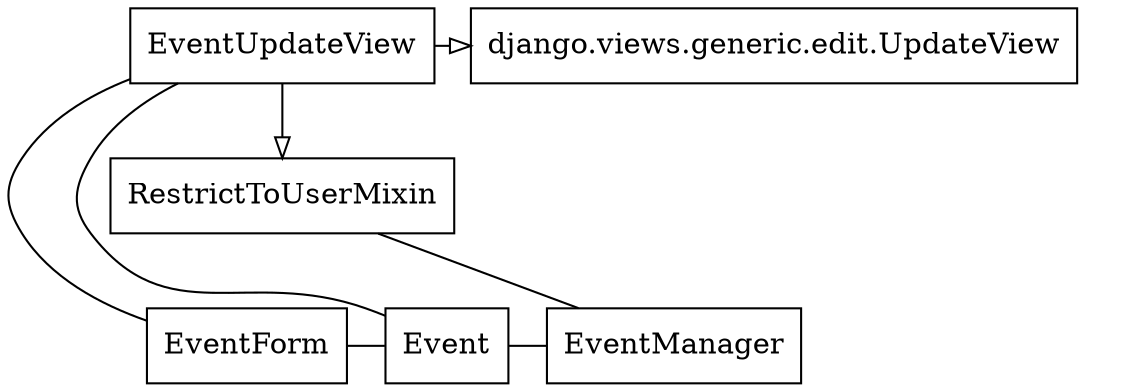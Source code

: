   digraph event_crud {
    node [
      shape="rect",
    ]

    "calingen.models.event.Event" [
      label="Event",
    ];
    "calingen.models.event.EventForm" [
      label="EventForm",
    ];
    "calingen.models.event.EventManager" [
      label="EventManager",
    ]

    "calingen.views.event.EventUpdateView" [
      label="EventUpdateView",
    ];

    "calingen.views.mixins.RestrictToUserMixin" [
      label="RestrictToUserMixin",
    ];

    "django.views.generic.edit.UpdateView";

    node[shape=none, width=0, height=0, label=""];
    hierarchy_1 -> hierarchy_2 -> hierarchy_3 [style="invis"];

    {
      rank="same";
      hierarchy_1;
      "calingen.views.event.EventUpdateView";
      "django.views.generic.edit.UpdateView";
    }
    {
      rank="same";
      hierarchy_2;

    }
    {
      rank="same";
      hierarchy_3;
      "calingen.models.event.EventForm" -> "calingen.models.event.Event" -> "calingen.models.event.EventManager" [arrowhead="none"]
    }

    edge [
      arrowhead="none",
      weight=0,
    ]
    // "calingen.models.event.EventForm" -> "calingen.models.event.Event";
    "calingen.views.event.EventUpdateView" -> "calingen.models.event.Event";
    "calingen.views.event.EventUpdateView" -> "calingen.models.event.EventForm";
    "calingen.views.mixins.RestrictToUserMixin" -> "calingen.models.event.EventManager";

    edge [
      arrowhead="empty",
      weight=1,
    ]
    "calingen.views.event.EventUpdateView" -> "calingen.views.mixins.RestrictToUserMixin";
    "calingen.views.event.EventUpdateView" -> "django.views.generic.edit.UpdateView";

  }
